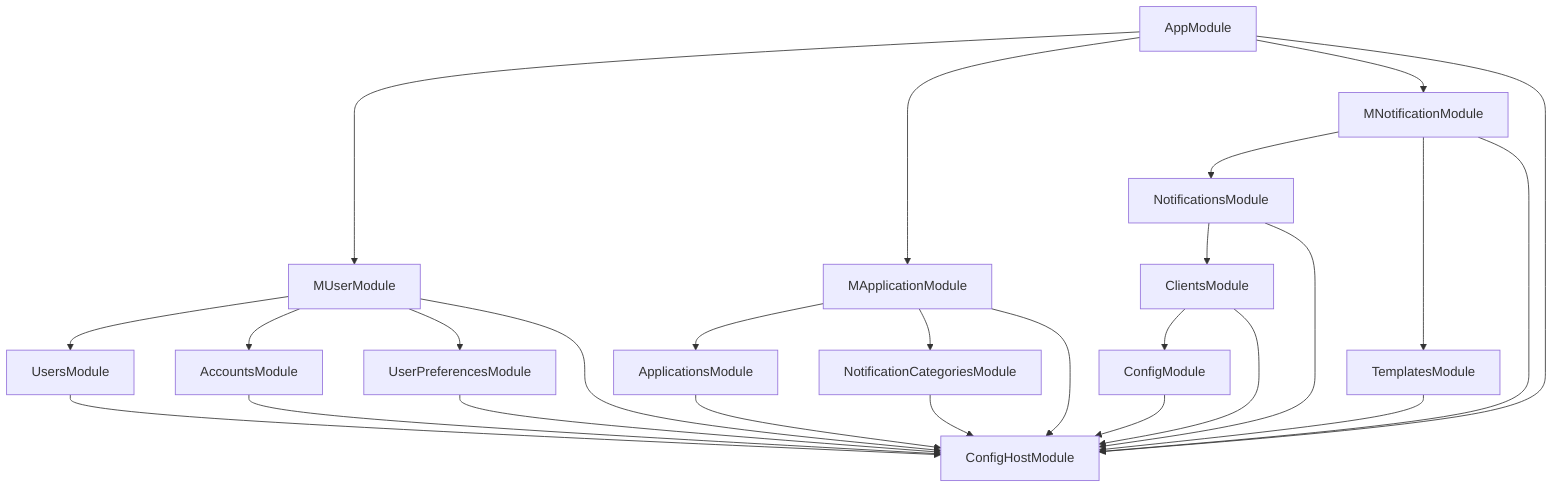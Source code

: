 flowchart TD
  AppModule-->MUserModule
  MUserModule-->UsersModule
  UsersModule-->ConfigHostModule
  MUserModule-->AccountsModule
  AccountsModule-->ConfigHostModule
  MUserModule-->UserPreferencesModule
  UserPreferencesModule-->ConfigHostModule
  MUserModule-->ConfigHostModule
  AppModule-->MApplicationModule
  MApplicationModule-->ApplicationsModule
  ApplicationsModule-->ConfigHostModule
  MApplicationModule-->NotificationCategoriesModule
  NotificationCategoriesModule-->ConfigHostModule
  MApplicationModule-->ConfigHostModule
  AppModule-->MNotificationModule
  MNotificationModule-->NotificationsModule
  NotificationsModule-->ClientsModule
  ClientsModule-->ConfigModule
  ConfigModule-->ConfigHostModule
  ClientsModule-->ConfigHostModule
  NotificationsModule-->ConfigHostModule
  MNotificationModule-->TemplatesModule
  TemplatesModule-->ConfigHostModule
  MNotificationModule-->ConfigHostModule
  AppModule-->ConfigHostModule